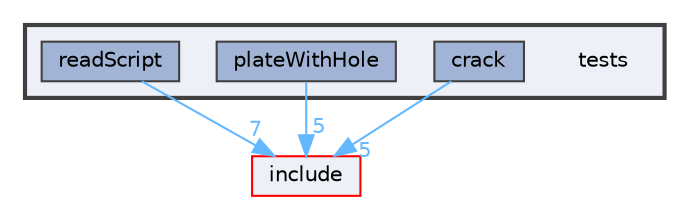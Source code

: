 digraph "tests"
{
 // LATEX_PDF_SIZE
  bgcolor="transparent";
  edge [fontname=Helvetica,fontsize=10,labelfontname=Helvetica,labelfontsize=10];
  node [fontname=Helvetica,fontsize=10,shape=box,height=0.2,width=0.4];
  compound=true
  subgraph clusterdir_59425e443f801f1f2fd8bbe4959a3ccf {
    graph [ bgcolor="#edf0f7", pencolor="grey25", label="", fontname=Helvetica,fontsize=10 style="filled,bold", URL="dir_59425e443f801f1f2fd8bbe4959a3ccf.html",tooltip=""]
    dir_59425e443f801f1f2fd8bbe4959a3ccf [shape=plaintext, label="tests"];
  dir_c88334923ab70e081791978597be9071 [label="crack", fillcolor="#a2b4d6", color="grey25", style="filled", URL="dir_c88334923ab70e081791978597be9071.html",tooltip=""];
  dir_8a8706d1b6c68aefc05c7da1652a7075 [label="plateWithHole", fillcolor="#a2b4d6", color="grey25", style="filled", URL="dir_8a8706d1b6c68aefc05c7da1652a7075.html",tooltip=""];
  dir_3efef84c516cba4186673bfa7b298671 [label="readScript", fillcolor="#a2b4d6", color="grey25", style="filled", URL="dir_3efef84c516cba4186673bfa7b298671.html",tooltip=""];
  }
  dir_d44c64559bbebec7f509842c48db8b23 [label="include", fillcolor="#edf0f7", color="red", style="filled", URL="dir_d44c64559bbebec7f509842c48db8b23.html",tooltip=""];
  dir_c88334923ab70e081791978597be9071->dir_d44c64559bbebec7f509842c48db8b23 [headlabel="5", labeldistance=1.5 headhref="dir_000000_000001.html" href="dir_000000_000001.html" color="steelblue1" fontcolor="steelblue1"];
  dir_8a8706d1b6c68aefc05c7da1652a7075->dir_d44c64559bbebec7f509842c48db8b23 [headlabel="5", labeldistance=1.5 headhref="dir_000003_000001.html" href="dir_000003_000001.html" color="steelblue1" fontcolor="steelblue1"];
  dir_3efef84c516cba4186673bfa7b298671->dir_d44c64559bbebec7f509842c48db8b23 [headlabel="7", labeldistance=1.5 headhref="dir_000004_000001.html" href="dir_000004_000001.html" color="steelblue1" fontcolor="steelblue1"];
}
